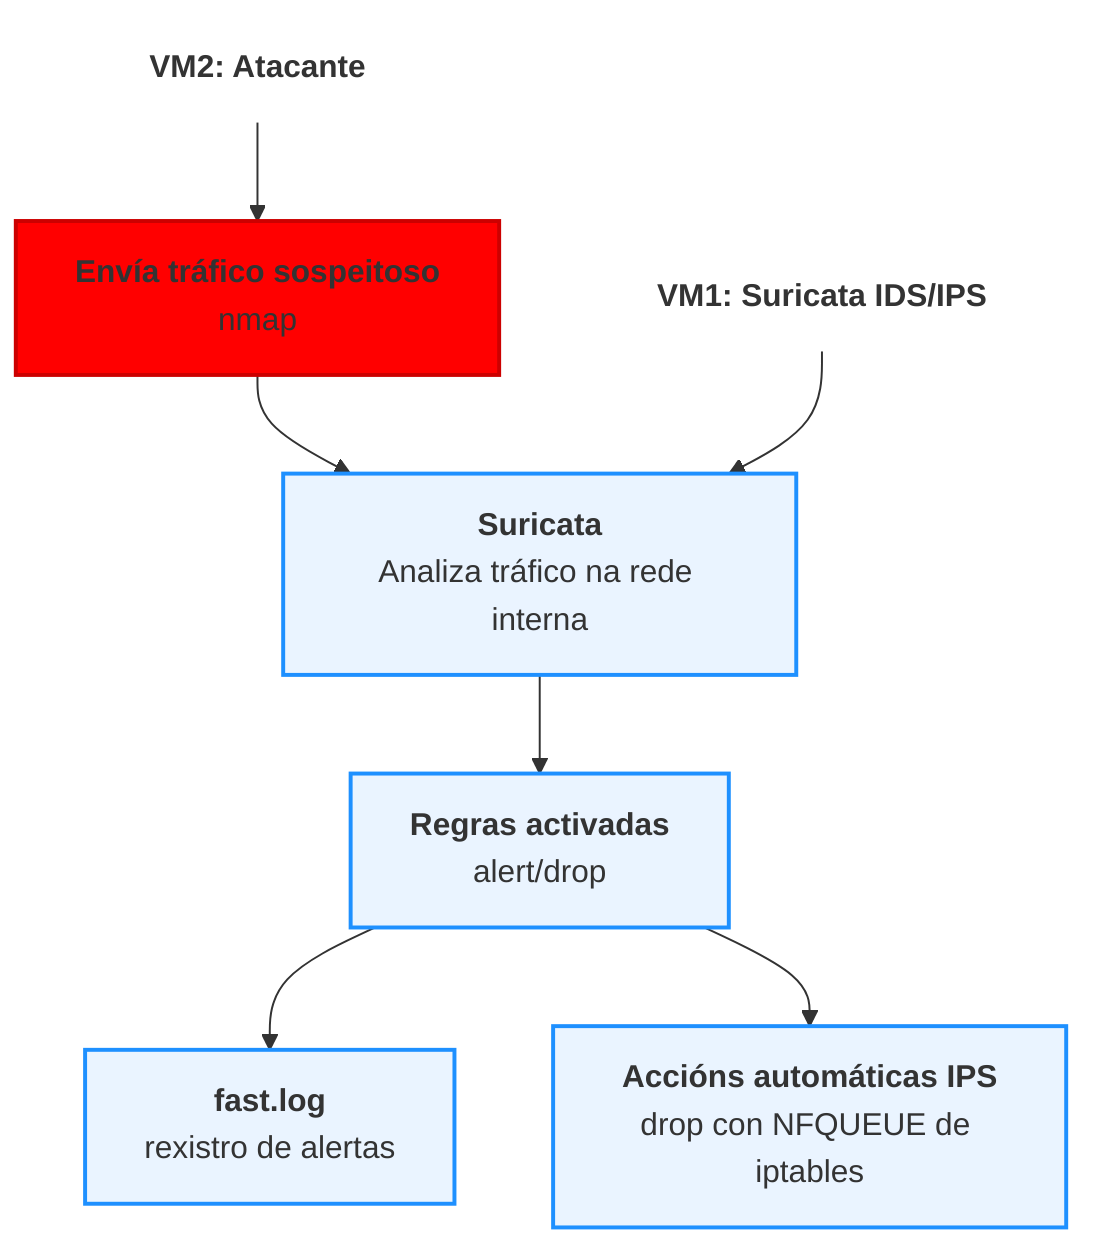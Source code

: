 graph TD
    T1["<b>VM2:</b> Atacante"]:::etiqueta
    T2["<b>VM1:</b> Suricata IDS/IPS"]:::etiqueta
    A[<b>Envía tráfico sospeitoso</b><br>nmap]
    A --> B[<b>Suricata</b><br>Analiza tráfico na rede interna]
    B --> C[<b>Regras activadas</b><br>alert/drop]
    C --> D[<b>fast.log</b><br>rexistro de alertas]
    C --> E[<b>Accións automáticas IPS</b><br>drop con NFQUEUE de iptables]
    %% Posicionamento visual das etiquetas (opcional)
    T1 --> A
    T2 --> B
    %% Estilos
    classDef atacante fill:red,stroke:#cc0000,stroke-width:2px;
    classDef suricata fill:#eaf4ff,stroke:#1e90ff,stroke-width:2px;
    classDef etiqueta fill:#ffffff,stroke:none,font-weight:bold;
    class A atacante
    class B,C,D,E suricata
    class T1,T2 etiquetav